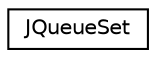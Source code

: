 digraph "Graphical Class Hierarchy"
{
  edge [fontname="Helvetica",fontsize="10",labelfontname="Helvetica",labelfontsize="10"];
  node [fontname="Helvetica",fontsize="10",shape=record];
  rankdir="LR";
  Node1 [label="JQueueSet",height=0.2,width=0.4,color="black", fillcolor="white", style="filled",URL="$class_j_queue_set.html"];
}
